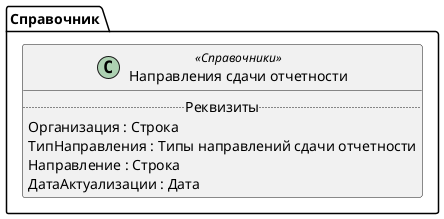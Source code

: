 ﻿@startuml НаправленияСдачиОтчетности
'!include templates.wsd
'..\include templates.wsd
class Справочник.НаправленияСдачиОтчетности as "Направления сдачи отчетности" <<Справочники>>
{
..Реквизиты..
Организация : Строка
ТипНаправления : Типы направлений сдачи отчетности
Направление : Строка
ДатаАктуализации : Дата
}
@enduml
